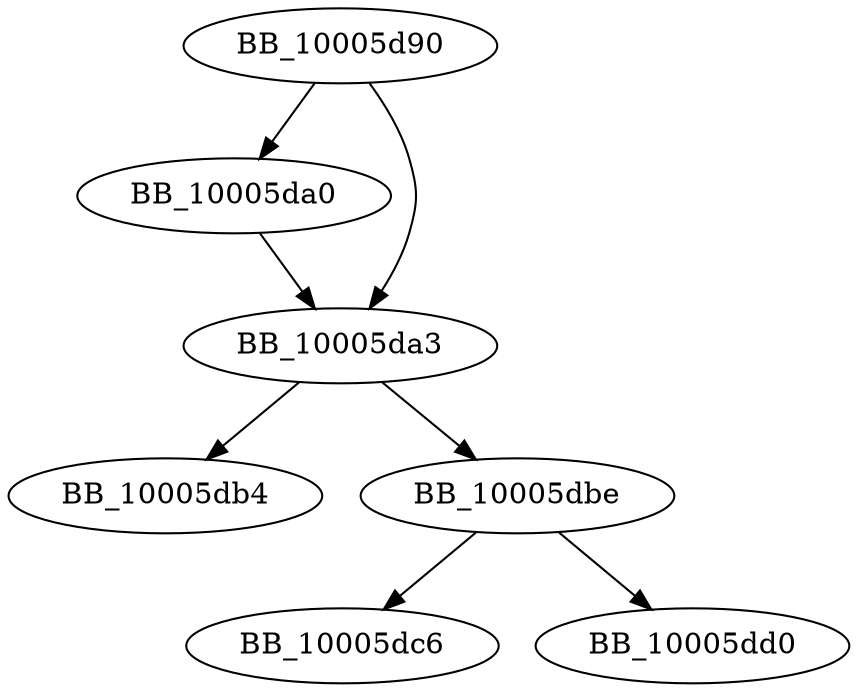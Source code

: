 DiGraph sub_10005D90{
BB_10005d90->BB_10005da0
BB_10005d90->BB_10005da3
BB_10005da0->BB_10005da3
BB_10005da3->BB_10005db4
BB_10005da3->BB_10005dbe
BB_10005dbe->BB_10005dc6
BB_10005dbe->BB_10005dd0
}
